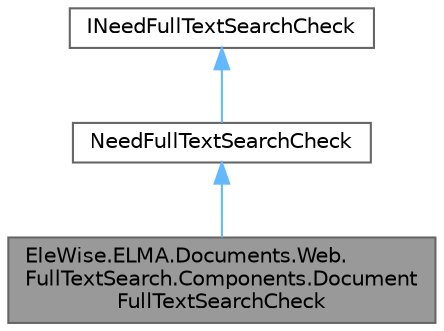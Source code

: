 digraph "EleWise.ELMA.Documents.Web.FullTextSearch.Components.DocumentFullTextSearchCheck"
{
 // LATEX_PDF_SIZE
  bgcolor="transparent";
  edge [fontname=Helvetica,fontsize=10,labelfontname=Helvetica,labelfontsize=10];
  node [fontname=Helvetica,fontsize=10,shape=box,height=0.2,width=0.4];
  Node1 [id="Node000001",label="EleWise.ELMA.Documents.Web.\lFullTextSearch.Components.Document\lFullTextSearchCheck",height=0.2,width=0.4,color="gray40", fillcolor="grey60", style="filled", fontcolor="black",tooltip="Проверка на необходимость сменить поиск на полнотекстовый поиск"];
  Node2 -> Node1 [id="edge1_Node000001_Node000002",dir="back",color="steelblue1",style="solid",tooltip=" "];
  Node2 [id="Node000002",label="NeedFullTextSearchCheck",height=0.2,width=0.4,color="gray40", fillcolor="white", style="filled",URL="$class_ele_wise_1_1_e_l_m_a_1_1_documents_1_1_web_1_1_full_text_search_1_1_extensions_1_1_need_full_text_search_check.html",tooltip=" "];
  Node3 -> Node2 [id="edge2_Node000002_Node000003",dir="back",color="steelblue1",style="solid",tooltip=" "];
  Node3 [id="Node000003",label="INeedFullTextSearchCheck",height=0.2,width=0.4,color="gray40", fillcolor="white", style="filled",URL="$interface_ele_wise_1_1_e_l_m_a_1_1_documents_1_1_web_1_1_full_text_search_1_1_extensions_1_1_i_need_full_text_search_check.html",tooltip="Проверка на необходимость сменить поиск на полнотекстовый поиск"];
}
